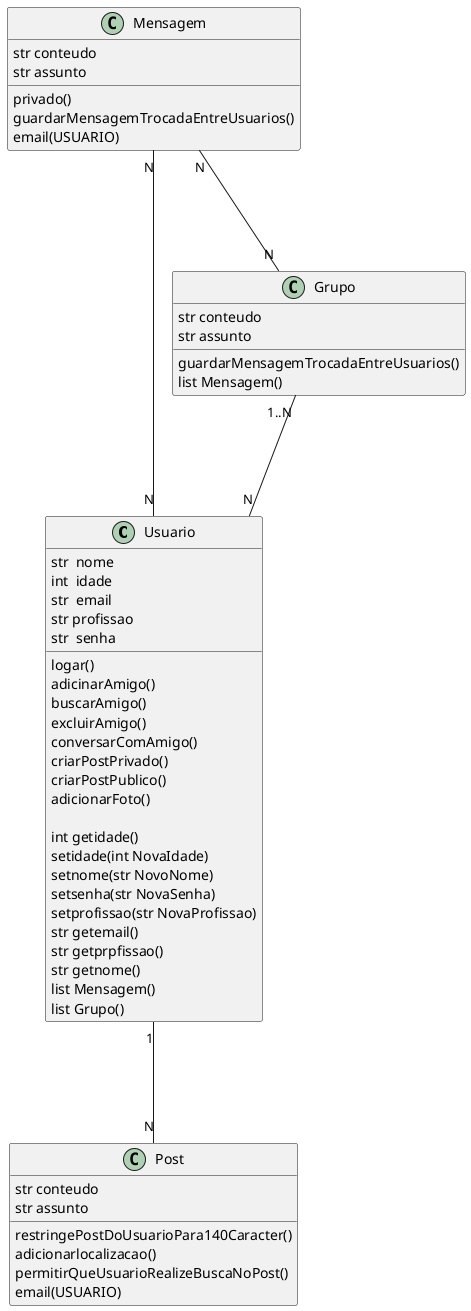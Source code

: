 @startuml

class Usuario{
    str  nome
    int  idade
    str  email
    str profissao
    str  senha

    logar()
    adicinarAmigo()
    buscarAmigo()
    excluirAmigo()
    conversarComAmigo()
    criarPostPrivado()
    criarPostPublico()
    adicionarFoto()

    int getidade()
    setidade(int NovaIdade)
    setnome(str NovoNome)
    setsenha(str NovaSenha)
    setprofissao(str NovaProfissao)
    str getemail()
    str getprpfissao()
    str getnome()
    list Mensagem()
    list Grupo()

}
Mensagem "N"---"N" Usuario

class Mensagem{
    str conteudo
    str assunto
    privado()
    guardarMensagemTrocadaEntreUsuarios()
    email(USUARIO)

}

class Post{
    str conteudo
    str assunto
    restringePostDoUsuarioPara140Caracter()
    adicionarlocalizacao()
    permitirQueUsuarioRealizeBuscaNoPost()
    email(USUARIO)

}
Mensagem "N"---"N" Grupo
Grupo "1..N"---"N" Usuario

class Grupo{
    str conteudo
    str assunto
    guardarMensagemTrocadaEntreUsuarios()
    list Mensagem()
}
Usuario "1"---"N" Post

@enduml